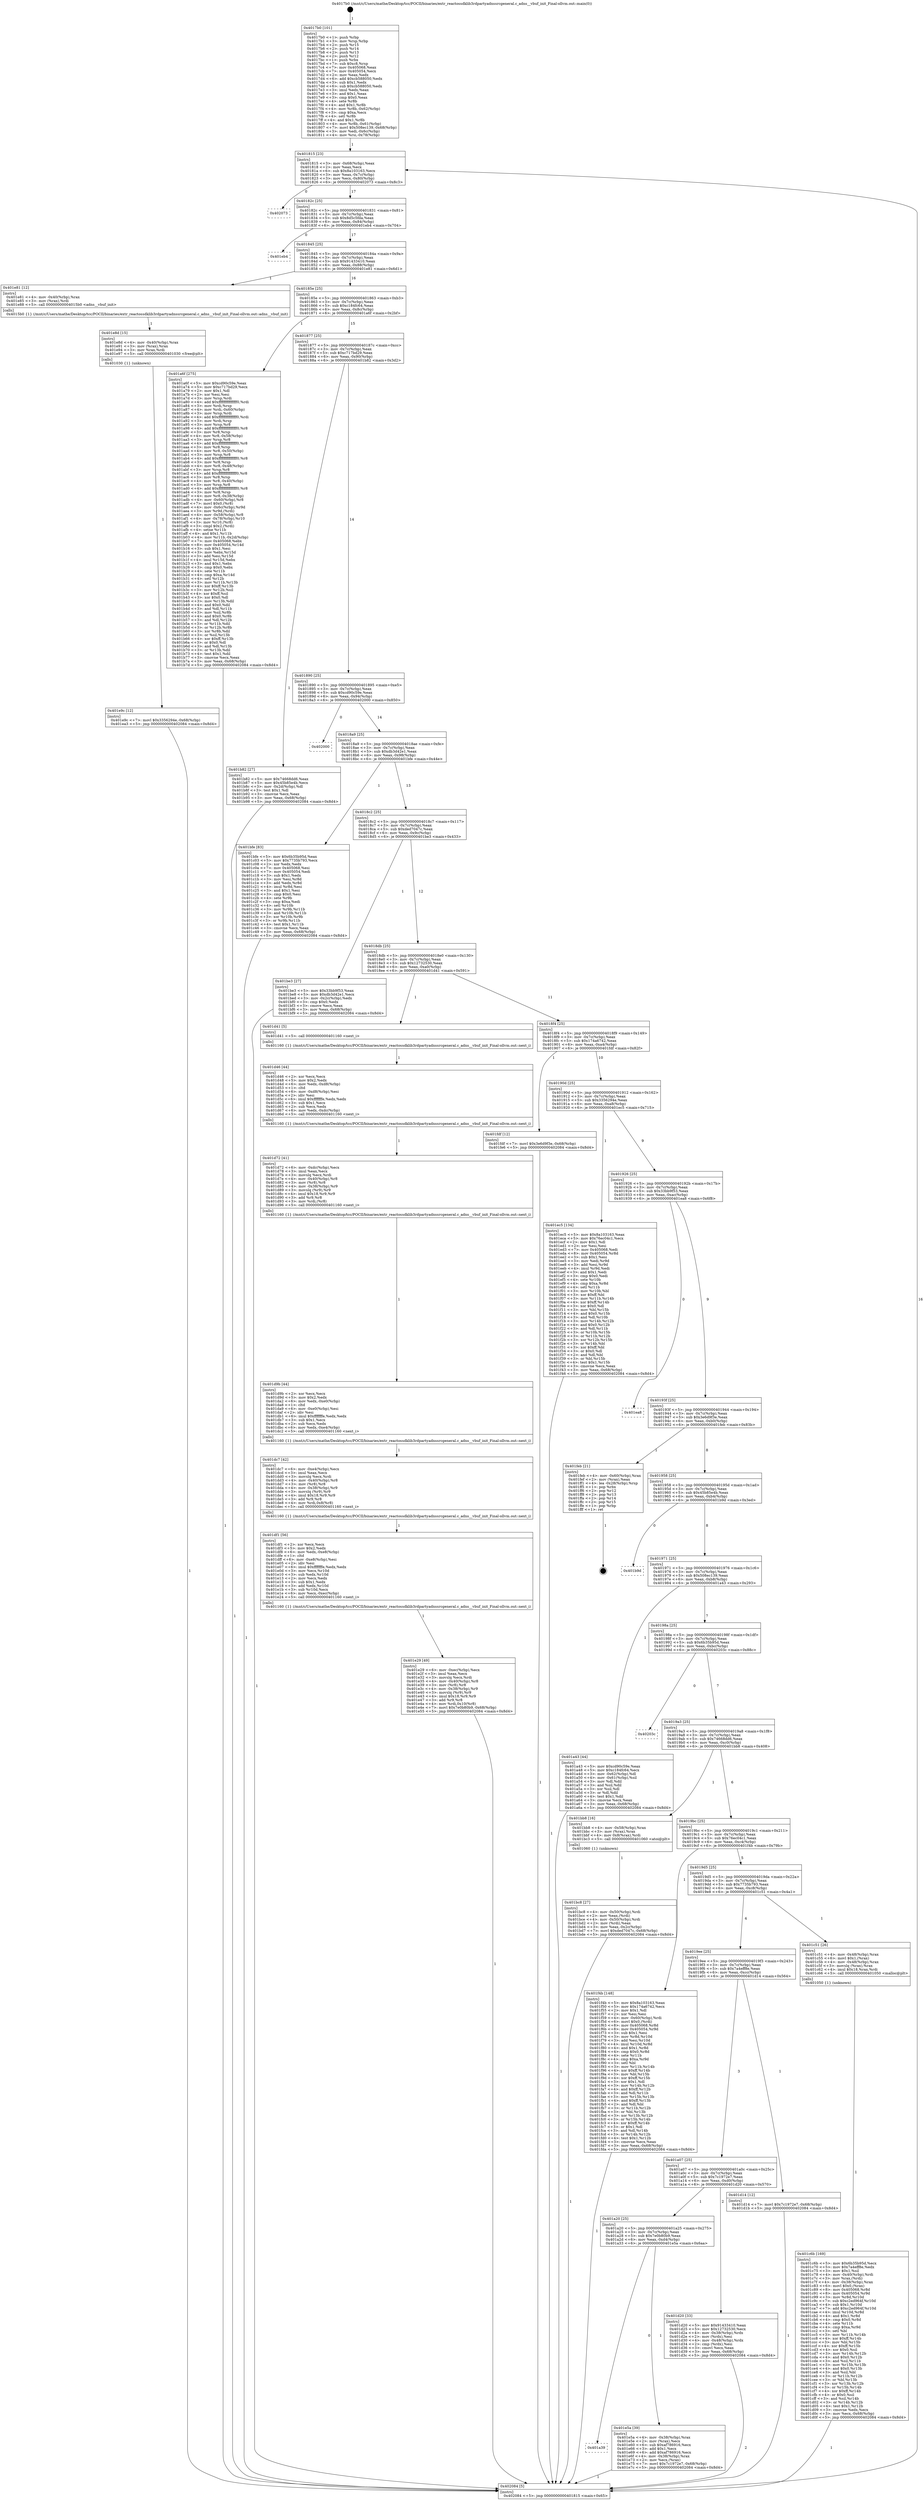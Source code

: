 digraph "0x4017b0" {
  label = "0x4017b0 (/mnt/c/Users/mathe/Desktop/tcc/POCII/binaries/extr_reactossdklib3rdpartyadnssrcgeneral.c_adns__vbuf_init_Final-ollvm.out::main(0))"
  labelloc = "t"
  node[shape=record]

  Entry [label="",width=0.3,height=0.3,shape=circle,fillcolor=black,style=filled]
  "0x401815" [label="{
     0x401815 [23]\l
     | [instrs]\l
     &nbsp;&nbsp;0x401815 \<+3\>: mov -0x68(%rbp),%eax\l
     &nbsp;&nbsp;0x401818 \<+2\>: mov %eax,%ecx\l
     &nbsp;&nbsp;0x40181a \<+6\>: sub $0x8a103163,%ecx\l
     &nbsp;&nbsp;0x401820 \<+3\>: mov %eax,-0x7c(%rbp)\l
     &nbsp;&nbsp;0x401823 \<+3\>: mov %ecx,-0x80(%rbp)\l
     &nbsp;&nbsp;0x401826 \<+6\>: je 0000000000402073 \<main+0x8c3\>\l
  }"]
  "0x402073" [label="{
     0x402073\l
  }", style=dashed]
  "0x40182c" [label="{
     0x40182c [25]\l
     | [instrs]\l
     &nbsp;&nbsp;0x40182c \<+5\>: jmp 0000000000401831 \<main+0x81\>\l
     &nbsp;&nbsp;0x401831 \<+3\>: mov -0x7c(%rbp),%eax\l
     &nbsp;&nbsp;0x401834 \<+5\>: sub $0x8d5c5fda,%eax\l
     &nbsp;&nbsp;0x401839 \<+6\>: mov %eax,-0x84(%rbp)\l
     &nbsp;&nbsp;0x40183f \<+6\>: je 0000000000401eb4 \<main+0x704\>\l
  }"]
  Exit [label="",width=0.3,height=0.3,shape=circle,fillcolor=black,style=filled,peripheries=2]
  "0x401eb4" [label="{
     0x401eb4\l
  }", style=dashed]
  "0x401845" [label="{
     0x401845 [25]\l
     | [instrs]\l
     &nbsp;&nbsp;0x401845 \<+5\>: jmp 000000000040184a \<main+0x9a\>\l
     &nbsp;&nbsp;0x40184a \<+3\>: mov -0x7c(%rbp),%eax\l
     &nbsp;&nbsp;0x40184d \<+5\>: sub $0x91433410,%eax\l
     &nbsp;&nbsp;0x401852 \<+6\>: mov %eax,-0x88(%rbp)\l
     &nbsp;&nbsp;0x401858 \<+6\>: je 0000000000401e81 \<main+0x6d1\>\l
  }"]
  "0x401e9c" [label="{
     0x401e9c [12]\l
     | [instrs]\l
     &nbsp;&nbsp;0x401e9c \<+7\>: movl $0x3356294e,-0x68(%rbp)\l
     &nbsp;&nbsp;0x401ea3 \<+5\>: jmp 0000000000402084 \<main+0x8d4\>\l
  }"]
  "0x401e81" [label="{
     0x401e81 [12]\l
     | [instrs]\l
     &nbsp;&nbsp;0x401e81 \<+4\>: mov -0x40(%rbp),%rax\l
     &nbsp;&nbsp;0x401e85 \<+3\>: mov (%rax),%rdi\l
     &nbsp;&nbsp;0x401e88 \<+5\>: call 00000000004015b0 \<adns__vbuf_init\>\l
     | [calls]\l
     &nbsp;&nbsp;0x4015b0 \{1\} (/mnt/c/Users/mathe/Desktop/tcc/POCII/binaries/extr_reactossdklib3rdpartyadnssrcgeneral.c_adns__vbuf_init_Final-ollvm.out::adns__vbuf_init)\l
  }"]
  "0x40185e" [label="{
     0x40185e [25]\l
     | [instrs]\l
     &nbsp;&nbsp;0x40185e \<+5\>: jmp 0000000000401863 \<main+0xb3\>\l
     &nbsp;&nbsp;0x401863 \<+3\>: mov -0x7c(%rbp),%eax\l
     &nbsp;&nbsp;0x401866 \<+5\>: sub $0xc184fc64,%eax\l
     &nbsp;&nbsp;0x40186b \<+6\>: mov %eax,-0x8c(%rbp)\l
     &nbsp;&nbsp;0x401871 \<+6\>: je 0000000000401a6f \<main+0x2bf\>\l
  }"]
  "0x401e8d" [label="{
     0x401e8d [15]\l
     | [instrs]\l
     &nbsp;&nbsp;0x401e8d \<+4\>: mov -0x40(%rbp),%rax\l
     &nbsp;&nbsp;0x401e91 \<+3\>: mov (%rax),%rax\l
     &nbsp;&nbsp;0x401e94 \<+3\>: mov %rax,%rdi\l
     &nbsp;&nbsp;0x401e97 \<+5\>: call 0000000000401030 \<free@plt\>\l
     | [calls]\l
     &nbsp;&nbsp;0x401030 \{1\} (unknown)\l
  }"]
  "0x401a6f" [label="{
     0x401a6f [275]\l
     | [instrs]\l
     &nbsp;&nbsp;0x401a6f \<+5\>: mov $0xcd90c59e,%eax\l
     &nbsp;&nbsp;0x401a74 \<+5\>: mov $0xc717bd29,%ecx\l
     &nbsp;&nbsp;0x401a79 \<+2\>: mov $0x1,%dl\l
     &nbsp;&nbsp;0x401a7b \<+2\>: xor %esi,%esi\l
     &nbsp;&nbsp;0x401a7d \<+3\>: mov %rsp,%rdi\l
     &nbsp;&nbsp;0x401a80 \<+4\>: add $0xfffffffffffffff0,%rdi\l
     &nbsp;&nbsp;0x401a84 \<+3\>: mov %rdi,%rsp\l
     &nbsp;&nbsp;0x401a87 \<+4\>: mov %rdi,-0x60(%rbp)\l
     &nbsp;&nbsp;0x401a8b \<+3\>: mov %rsp,%rdi\l
     &nbsp;&nbsp;0x401a8e \<+4\>: add $0xfffffffffffffff0,%rdi\l
     &nbsp;&nbsp;0x401a92 \<+3\>: mov %rdi,%rsp\l
     &nbsp;&nbsp;0x401a95 \<+3\>: mov %rsp,%r8\l
     &nbsp;&nbsp;0x401a98 \<+4\>: add $0xfffffffffffffff0,%r8\l
     &nbsp;&nbsp;0x401a9c \<+3\>: mov %r8,%rsp\l
     &nbsp;&nbsp;0x401a9f \<+4\>: mov %r8,-0x58(%rbp)\l
     &nbsp;&nbsp;0x401aa3 \<+3\>: mov %rsp,%r8\l
     &nbsp;&nbsp;0x401aa6 \<+4\>: add $0xfffffffffffffff0,%r8\l
     &nbsp;&nbsp;0x401aaa \<+3\>: mov %r8,%rsp\l
     &nbsp;&nbsp;0x401aad \<+4\>: mov %r8,-0x50(%rbp)\l
     &nbsp;&nbsp;0x401ab1 \<+3\>: mov %rsp,%r8\l
     &nbsp;&nbsp;0x401ab4 \<+4\>: add $0xfffffffffffffff0,%r8\l
     &nbsp;&nbsp;0x401ab8 \<+3\>: mov %r8,%rsp\l
     &nbsp;&nbsp;0x401abb \<+4\>: mov %r8,-0x48(%rbp)\l
     &nbsp;&nbsp;0x401abf \<+3\>: mov %rsp,%r8\l
     &nbsp;&nbsp;0x401ac2 \<+4\>: add $0xfffffffffffffff0,%r8\l
     &nbsp;&nbsp;0x401ac6 \<+3\>: mov %r8,%rsp\l
     &nbsp;&nbsp;0x401ac9 \<+4\>: mov %r8,-0x40(%rbp)\l
     &nbsp;&nbsp;0x401acd \<+3\>: mov %rsp,%r8\l
     &nbsp;&nbsp;0x401ad0 \<+4\>: add $0xfffffffffffffff0,%r8\l
     &nbsp;&nbsp;0x401ad4 \<+3\>: mov %r8,%rsp\l
     &nbsp;&nbsp;0x401ad7 \<+4\>: mov %r8,-0x38(%rbp)\l
     &nbsp;&nbsp;0x401adb \<+4\>: mov -0x60(%rbp),%r8\l
     &nbsp;&nbsp;0x401adf \<+7\>: movl $0x0,(%r8)\l
     &nbsp;&nbsp;0x401ae6 \<+4\>: mov -0x6c(%rbp),%r9d\l
     &nbsp;&nbsp;0x401aea \<+3\>: mov %r9d,(%rdi)\l
     &nbsp;&nbsp;0x401aed \<+4\>: mov -0x58(%rbp),%r8\l
     &nbsp;&nbsp;0x401af1 \<+4\>: mov -0x78(%rbp),%r10\l
     &nbsp;&nbsp;0x401af5 \<+3\>: mov %r10,(%r8)\l
     &nbsp;&nbsp;0x401af8 \<+3\>: cmpl $0x2,(%rdi)\l
     &nbsp;&nbsp;0x401afb \<+4\>: setne %r11b\l
     &nbsp;&nbsp;0x401aff \<+4\>: and $0x1,%r11b\l
     &nbsp;&nbsp;0x401b03 \<+4\>: mov %r11b,-0x2d(%rbp)\l
     &nbsp;&nbsp;0x401b07 \<+7\>: mov 0x405068,%ebx\l
     &nbsp;&nbsp;0x401b0e \<+8\>: mov 0x405054,%r14d\l
     &nbsp;&nbsp;0x401b16 \<+3\>: sub $0x1,%esi\l
     &nbsp;&nbsp;0x401b19 \<+3\>: mov %ebx,%r15d\l
     &nbsp;&nbsp;0x401b1c \<+3\>: add %esi,%r15d\l
     &nbsp;&nbsp;0x401b1f \<+4\>: imul %r15d,%ebx\l
     &nbsp;&nbsp;0x401b23 \<+3\>: and $0x1,%ebx\l
     &nbsp;&nbsp;0x401b26 \<+3\>: cmp $0x0,%ebx\l
     &nbsp;&nbsp;0x401b29 \<+4\>: sete %r11b\l
     &nbsp;&nbsp;0x401b2d \<+4\>: cmp $0xa,%r14d\l
     &nbsp;&nbsp;0x401b31 \<+4\>: setl %r12b\l
     &nbsp;&nbsp;0x401b35 \<+3\>: mov %r11b,%r13b\l
     &nbsp;&nbsp;0x401b38 \<+4\>: xor $0xff,%r13b\l
     &nbsp;&nbsp;0x401b3c \<+3\>: mov %r12b,%sil\l
     &nbsp;&nbsp;0x401b3f \<+4\>: xor $0xff,%sil\l
     &nbsp;&nbsp;0x401b43 \<+3\>: xor $0x0,%dl\l
     &nbsp;&nbsp;0x401b46 \<+3\>: mov %r13b,%dil\l
     &nbsp;&nbsp;0x401b49 \<+4\>: and $0x0,%dil\l
     &nbsp;&nbsp;0x401b4d \<+3\>: and %dl,%r11b\l
     &nbsp;&nbsp;0x401b50 \<+3\>: mov %sil,%r8b\l
     &nbsp;&nbsp;0x401b53 \<+4\>: and $0x0,%r8b\l
     &nbsp;&nbsp;0x401b57 \<+3\>: and %dl,%r12b\l
     &nbsp;&nbsp;0x401b5a \<+3\>: or %r11b,%dil\l
     &nbsp;&nbsp;0x401b5d \<+3\>: or %r12b,%r8b\l
     &nbsp;&nbsp;0x401b60 \<+3\>: xor %r8b,%dil\l
     &nbsp;&nbsp;0x401b63 \<+3\>: or %sil,%r13b\l
     &nbsp;&nbsp;0x401b66 \<+4\>: xor $0xff,%r13b\l
     &nbsp;&nbsp;0x401b6a \<+3\>: or $0x0,%dl\l
     &nbsp;&nbsp;0x401b6d \<+3\>: and %dl,%r13b\l
     &nbsp;&nbsp;0x401b70 \<+3\>: or %r13b,%dil\l
     &nbsp;&nbsp;0x401b73 \<+4\>: test $0x1,%dil\l
     &nbsp;&nbsp;0x401b77 \<+3\>: cmovne %ecx,%eax\l
     &nbsp;&nbsp;0x401b7a \<+3\>: mov %eax,-0x68(%rbp)\l
     &nbsp;&nbsp;0x401b7d \<+5\>: jmp 0000000000402084 \<main+0x8d4\>\l
  }"]
  "0x401877" [label="{
     0x401877 [25]\l
     | [instrs]\l
     &nbsp;&nbsp;0x401877 \<+5\>: jmp 000000000040187c \<main+0xcc\>\l
     &nbsp;&nbsp;0x40187c \<+3\>: mov -0x7c(%rbp),%eax\l
     &nbsp;&nbsp;0x40187f \<+5\>: sub $0xc717bd29,%eax\l
     &nbsp;&nbsp;0x401884 \<+6\>: mov %eax,-0x90(%rbp)\l
     &nbsp;&nbsp;0x40188a \<+6\>: je 0000000000401b82 \<main+0x3d2\>\l
  }"]
  "0x401a39" [label="{
     0x401a39\l
  }", style=dashed]
  "0x401b82" [label="{
     0x401b82 [27]\l
     | [instrs]\l
     &nbsp;&nbsp;0x401b82 \<+5\>: mov $0x74668dd6,%eax\l
     &nbsp;&nbsp;0x401b87 \<+5\>: mov $0x45b85e4b,%ecx\l
     &nbsp;&nbsp;0x401b8c \<+3\>: mov -0x2d(%rbp),%dl\l
     &nbsp;&nbsp;0x401b8f \<+3\>: test $0x1,%dl\l
     &nbsp;&nbsp;0x401b92 \<+3\>: cmovne %ecx,%eax\l
     &nbsp;&nbsp;0x401b95 \<+3\>: mov %eax,-0x68(%rbp)\l
     &nbsp;&nbsp;0x401b98 \<+5\>: jmp 0000000000402084 \<main+0x8d4\>\l
  }"]
  "0x401890" [label="{
     0x401890 [25]\l
     | [instrs]\l
     &nbsp;&nbsp;0x401890 \<+5\>: jmp 0000000000401895 \<main+0xe5\>\l
     &nbsp;&nbsp;0x401895 \<+3\>: mov -0x7c(%rbp),%eax\l
     &nbsp;&nbsp;0x401898 \<+5\>: sub $0xcd90c59e,%eax\l
     &nbsp;&nbsp;0x40189d \<+6\>: mov %eax,-0x94(%rbp)\l
     &nbsp;&nbsp;0x4018a3 \<+6\>: je 0000000000402000 \<main+0x850\>\l
  }"]
  "0x401e5a" [label="{
     0x401e5a [39]\l
     | [instrs]\l
     &nbsp;&nbsp;0x401e5a \<+4\>: mov -0x38(%rbp),%rax\l
     &nbsp;&nbsp;0x401e5e \<+2\>: mov (%rax),%ecx\l
     &nbsp;&nbsp;0x401e60 \<+6\>: sub $0xaf786916,%ecx\l
     &nbsp;&nbsp;0x401e66 \<+3\>: add $0x1,%ecx\l
     &nbsp;&nbsp;0x401e69 \<+6\>: add $0xaf786916,%ecx\l
     &nbsp;&nbsp;0x401e6f \<+4\>: mov -0x38(%rbp),%rax\l
     &nbsp;&nbsp;0x401e73 \<+2\>: mov %ecx,(%rax)\l
     &nbsp;&nbsp;0x401e75 \<+7\>: movl $0x7c1972e7,-0x68(%rbp)\l
     &nbsp;&nbsp;0x401e7c \<+5\>: jmp 0000000000402084 \<main+0x8d4\>\l
  }"]
  "0x402000" [label="{
     0x402000\l
  }", style=dashed]
  "0x4018a9" [label="{
     0x4018a9 [25]\l
     | [instrs]\l
     &nbsp;&nbsp;0x4018a9 \<+5\>: jmp 00000000004018ae \<main+0xfe\>\l
     &nbsp;&nbsp;0x4018ae \<+3\>: mov -0x7c(%rbp),%eax\l
     &nbsp;&nbsp;0x4018b1 \<+5\>: sub $0xdb3d42e1,%eax\l
     &nbsp;&nbsp;0x4018b6 \<+6\>: mov %eax,-0x98(%rbp)\l
     &nbsp;&nbsp;0x4018bc \<+6\>: je 0000000000401bfe \<main+0x44e\>\l
  }"]
  "0x401e29" [label="{
     0x401e29 [49]\l
     | [instrs]\l
     &nbsp;&nbsp;0x401e29 \<+6\>: mov -0xec(%rbp),%ecx\l
     &nbsp;&nbsp;0x401e2f \<+3\>: imul %eax,%ecx\l
     &nbsp;&nbsp;0x401e32 \<+3\>: movslq %ecx,%rdi\l
     &nbsp;&nbsp;0x401e35 \<+4\>: mov -0x40(%rbp),%r8\l
     &nbsp;&nbsp;0x401e39 \<+3\>: mov (%r8),%r8\l
     &nbsp;&nbsp;0x401e3c \<+4\>: mov -0x38(%rbp),%r9\l
     &nbsp;&nbsp;0x401e40 \<+3\>: movslq (%r9),%r9\l
     &nbsp;&nbsp;0x401e43 \<+4\>: imul $0x18,%r9,%r9\l
     &nbsp;&nbsp;0x401e47 \<+3\>: add %r9,%r8\l
     &nbsp;&nbsp;0x401e4a \<+4\>: mov %rdi,0x10(%r8)\l
     &nbsp;&nbsp;0x401e4e \<+7\>: movl $0x7e0b80b9,-0x68(%rbp)\l
     &nbsp;&nbsp;0x401e55 \<+5\>: jmp 0000000000402084 \<main+0x8d4\>\l
  }"]
  "0x401bfe" [label="{
     0x401bfe [83]\l
     | [instrs]\l
     &nbsp;&nbsp;0x401bfe \<+5\>: mov $0x6b35b95d,%eax\l
     &nbsp;&nbsp;0x401c03 \<+5\>: mov $0x7735b793,%ecx\l
     &nbsp;&nbsp;0x401c08 \<+2\>: xor %edx,%edx\l
     &nbsp;&nbsp;0x401c0a \<+7\>: mov 0x405068,%esi\l
     &nbsp;&nbsp;0x401c11 \<+7\>: mov 0x405054,%edi\l
     &nbsp;&nbsp;0x401c18 \<+3\>: sub $0x1,%edx\l
     &nbsp;&nbsp;0x401c1b \<+3\>: mov %esi,%r8d\l
     &nbsp;&nbsp;0x401c1e \<+3\>: add %edx,%r8d\l
     &nbsp;&nbsp;0x401c21 \<+4\>: imul %r8d,%esi\l
     &nbsp;&nbsp;0x401c25 \<+3\>: and $0x1,%esi\l
     &nbsp;&nbsp;0x401c28 \<+3\>: cmp $0x0,%esi\l
     &nbsp;&nbsp;0x401c2b \<+4\>: sete %r9b\l
     &nbsp;&nbsp;0x401c2f \<+3\>: cmp $0xa,%edi\l
     &nbsp;&nbsp;0x401c32 \<+4\>: setl %r10b\l
     &nbsp;&nbsp;0x401c36 \<+3\>: mov %r9b,%r11b\l
     &nbsp;&nbsp;0x401c39 \<+3\>: and %r10b,%r11b\l
     &nbsp;&nbsp;0x401c3c \<+3\>: xor %r10b,%r9b\l
     &nbsp;&nbsp;0x401c3f \<+3\>: or %r9b,%r11b\l
     &nbsp;&nbsp;0x401c42 \<+4\>: test $0x1,%r11b\l
     &nbsp;&nbsp;0x401c46 \<+3\>: cmovne %ecx,%eax\l
     &nbsp;&nbsp;0x401c49 \<+3\>: mov %eax,-0x68(%rbp)\l
     &nbsp;&nbsp;0x401c4c \<+5\>: jmp 0000000000402084 \<main+0x8d4\>\l
  }"]
  "0x4018c2" [label="{
     0x4018c2 [25]\l
     | [instrs]\l
     &nbsp;&nbsp;0x4018c2 \<+5\>: jmp 00000000004018c7 \<main+0x117\>\l
     &nbsp;&nbsp;0x4018c7 \<+3\>: mov -0x7c(%rbp),%eax\l
     &nbsp;&nbsp;0x4018ca \<+5\>: sub $0xded7047c,%eax\l
     &nbsp;&nbsp;0x4018cf \<+6\>: mov %eax,-0x9c(%rbp)\l
     &nbsp;&nbsp;0x4018d5 \<+6\>: je 0000000000401be3 \<main+0x433\>\l
  }"]
  "0x401df1" [label="{
     0x401df1 [56]\l
     | [instrs]\l
     &nbsp;&nbsp;0x401df1 \<+2\>: xor %ecx,%ecx\l
     &nbsp;&nbsp;0x401df3 \<+5\>: mov $0x2,%edx\l
     &nbsp;&nbsp;0x401df8 \<+6\>: mov %edx,-0xe8(%rbp)\l
     &nbsp;&nbsp;0x401dfe \<+1\>: cltd\l
     &nbsp;&nbsp;0x401dff \<+6\>: mov -0xe8(%rbp),%esi\l
     &nbsp;&nbsp;0x401e05 \<+2\>: idiv %esi\l
     &nbsp;&nbsp;0x401e07 \<+6\>: imul $0xfffffffe,%edx,%edx\l
     &nbsp;&nbsp;0x401e0d \<+3\>: mov %ecx,%r10d\l
     &nbsp;&nbsp;0x401e10 \<+3\>: sub %edx,%r10d\l
     &nbsp;&nbsp;0x401e13 \<+2\>: mov %ecx,%edx\l
     &nbsp;&nbsp;0x401e15 \<+3\>: sub $0x1,%edx\l
     &nbsp;&nbsp;0x401e18 \<+3\>: add %edx,%r10d\l
     &nbsp;&nbsp;0x401e1b \<+3\>: sub %r10d,%ecx\l
     &nbsp;&nbsp;0x401e1e \<+6\>: mov %ecx,-0xec(%rbp)\l
     &nbsp;&nbsp;0x401e24 \<+5\>: call 0000000000401160 \<next_i\>\l
     | [calls]\l
     &nbsp;&nbsp;0x401160 \{1\} (/mnt/c/Users/mathe/Desktop/tcc/POCII/binaries/extr_reactossdklib3rdpartyadnssrcgeneral.c_adns__vbuf_init_Final-ollvm.out::next_i)\l
  }"]
  "0x401be3" [label="{
     0x401be3 [27]\l
     | [instrs]\l
     &nbsp;&nbsp;0x401be3 \<+5\>: mov $0x33bb9f53,%eax\l
     &nbsp;&nbsp;0x401be8 \<+5\>: mov $0xdb3d42e1,%ecx\l
     &nbsp;&nbsp;0x401bed \<+3\>: mov -0x2c(%rbp),%edx\l
     &nbsp;&nbsp;0x401bf0 \<+3\>: cmp $0x0,%edx\l
     &nbsp;&nbsp;0x401bf3 \<+3\>: cmove %ecx,%eax\l
     &nbsp;&nbsp;0x401bf6 \<+3\>: mov %eax,-0x68(%rbp)\l
     &nbsp;&nbsp;0x401bf9 \<+5\>: jmp 0000000000402084 \<main+0x8d4\>\l
  }"]
  "0x4018db" [label="{
     0x4018db [25]\l
     | [instrs]\l
     &nbsp;&nbsp;0x4018db \<+5\>: jmp 00000000004018e0 \<main+0x130\>\l
     &nbsp;&nbsp;0x4018e0 \<+3\>: mov -0x7c(%rbp),%eax\l
     &nbsp;&nbsp;0x4018e3 \<+5\>: sub $0x12732530,%eax\l
     &nbsp;&nbsp;0x4018e8 \<+6\>: mov %eax,-0xa0(%rbp)\l
     &nbsp;&nbsp;0x4018ee \<+6\>: je 0000000000401d41 \<main+0x591\>\l
  }"]
  "0x401dc7" [label="{
     0x401dc7 [42]\l
     | [instrs]\l
     &nbsp;&nbsp;0x401dc7 \<+6\>: mov -0xe4(%rbp),%ecx\l
     &nbsp;&nbsp;0x401dcd \<+3\>: imul %eax,%ecx\l
     &nbsp;&nbsp;0x401dd0 \<+3\>: movslq %ecx,%rdi\l
     &nbsp;&nbsp;0x401dd3 \<+4\>: mov -0x40(%rbp),%r8\l
     &nbsp;&nbsp;0x401dd7 \<+3\>: mov (%r8),%r8\l
     &nbsp;&nbsp;0x401dda \<+4\>: mov -0x38(%rbp),%r9\l
     &nbsp;&nbsp;0x401dde \<+3\>: movslq (%r9),%r9\l
     &nbsp;&nbsp;0x401de1 \<+4\>: imul $0x18,%r9,%r9\l
     &nbsp;&nbsp;0x401de5 \<+3\>: add %r9,%r8\l
     &nbsp;&nbsp;0x401de8 \<+4\>: mov %rdi,0x8(%r8)\l
     &nbsp;&nbsp;0x401dec \<+5\>: call 0000000000401160 \<next_i\>\l
     | [calls]\l
     &nbsp;&nbsp;0x401160 \{1\} (/mnt/c/Users/mathe/Desktop/tcc/POCII/binaries/extr_reactossdklib3rdpartyadnssrcgeneral.c_adns__vbuf_init_Final-ollvm.out::next_i)\l
  }"]
  "0x401d41" [label="{
     0x401d41 [5]\l
     | [instrs]\l
     &nbsp;&nbsp;0x401d41 \<+5\>: call 0000000000401160 \<next_i\>\l
     | [calls]\l
     &nbsp;&nbsp;0x401160 \{1\} (/mnt/c/Users/mathe/Desktop/tcc/POCII/binaries/extr_reactossdklib3rdpartyadnssrcgeneral.c_adns__vbuf_init_Final-ollvm.out::next_i)\l
  }"]
  "0x4018f4" [label="{
     0x4018f4 [25]\l
     | [instrs]\l
     &nbsp;&nbsp;0x4018f4 \<+5\>: jmp 00000000004018f9 \<main+0x149\>\l
     &nbsp;&nbsp;0x4018f9 \<+3\>: mov -0x7c(%rbp),%eax\l
     &nbsp;&nbsp;0x4018fc \<+5\>: sub $0x174a6742,%eax\l
     &nbsp;&nbsp;0x401901 \<+6\>: mov %eax,-0xa4(%rbp)\l
     &nbsp;&nbsp;0x401907 \<+6\>: je 0000000000401fdf \<main+0x82f\>\l
  }"]
  "0x401d9b" [label="{
     0x401d9b [44]\l
     | [instrs]\l
     &nbsp;&nbsp;0x401d9b \<+2\>: xor %ecx,%ecx\l
     &nbsp;&nbsp;0x401d9d \<+5\>: mov $0x2,%edx\l
     &nbsp;&nbsp;0x401da2 \<+6\>: mov %edx,-0xe0(%rbp)\l
     &nbsp;&nbsp;0x401da8 \<+1\>: cltd\l
     &nbsp;&nbsp;0x401da9 \<+6\>: mov -0xe0(%rbp),%esi\l
     &nbsp;&nbsp;0x401daf \<+2\>: idiv %esi\l
     &nbsp;&nbsp;0x401db1 \<+6\>: imul $0xfffffffe,%edx,%edx\l
     &nbsp;&nbsp;0x401db7 \<+3\>: sub $0x1,%ecx\l
     &nbsp;&nbsp;0x401dba \<+2\>: sub %ecx,%edx\l
     &nbsp;&nbsp;0x401dbc \<+6\>: mov %edx,-0xe4(%rbp)\l
     &nbsp;&nbsp;0x401dc2 \<+5\>: call 0000000000401160 \<next_i\>\l
     | [calls]\l
     &nbsp;&nbsp;0x401160 \{1\} (/mnt/c/Users/mathe/Desktop/tcc/POCII/binaries/extr_reactossdklib3rdpartyadnssrcgeneral.c_adns__vbuf_init_Final-ollvm.out::next_i)\l
  }"]
  "0x401fdf" [label="{
     0x401fdf [12]\l
     | [instrs]\l
     &nbsp;&nbsp;0x401fdf \<+7\>: movl $0x3e6d9f3e,-0x68(%rbp)\l
     &nbsp;&nbsp;0x401fe6 \<+5\>: jmp 0000000000402084 \<main+0x8d4\>\l
  }"]
  "0x40190d" [label="{
     0x40190d [25]\l
     | [instrs]\l
     &nbsp;&nbsp;0x40190d \<+5\>: jmp 0000000000401912 \<main+0x162\>\l
     &nbsp;&nbsp;0x401912 \<+3\>: mov -0x7c(%rbp),%eax\l
     &nbsp;&nbsp;0x401915 \<+5\>: sub $0x3356294e,%eax\l
     &nbsp;&nbsp;0x40191a \<+6\>: mov %eax,-0xa8(%rbp)\l
     &nbsp;&nbsp;0x401920 \<+6\>: je 0000000000401ec5 \<main+0x715\>\l
  }"]
  "0x401d72" [label="{
     0x401d72 [41]\l
     | [instrs]\l
     &nbsp;&nbsp;0x401d72 \<+6\>: mov -0xdc(%rbp),%ecx\l
     &nbsp;&nbsp;0x401d78 \<+3\>: imul %eax,%ecx\l
     &nbsp;&nbsp;0x401d7b \<+3\>: movslq %ecx,%rdi\l
     &nbsp;&nbsp;0x401d7e \<+4\>: mov -0x40(%rbp),%r8\l
     &nbsp;&nbsp;0x401d82 \<+3\>: mov (%r8),%r8\l
     &nbsp;&nbsp;0x401d85 \<+4\>: mov -0x38(%rbp),%r9\l
     &nbsp;&nbsp;0x401d89 \<+3\>: movslq (%r9),%r9\l
     &nbsp;&nbsp;0x401d8c \<+4\>: imul $0x18,%r9,%r9\l
     &nbsp;&nbsp;0x401d90 \<+3\>: add %r9,%r8\l
     &nbsp;&nbsp;0x401d93 \<+3\>: mov %rdi,(%r8)\l
     &nbsp;&nbsp;0x401d96 \<+5\>: call 0000000000401160 \<next_i\>\l
     | [calls]\l
     &nbsp;&nbsp;0x401160 \{1\} (/mnt/c/Users/mathe/Desktop/tcc/POCII/binaries/extr_reactossdklib3rdpartyadnssrcgeneral.c_adns__vbuf_init_Final-ollvm.out::next_i)\l
  }"]
  "0x401ec5" [label="{
     0x401ec5 [134]\l
     | [instrs]\l
     &nbsp;&nbsp;0x401ec5 \<+5\>: mov $0x8a103163,%eax\l
     &nbsp;&nbsp;0x401eca \<+5\>: mov $0x76ec04c1,%ecx\l
     &nbsp;&nbsp;0x401ecf \<+2\>: mov $0x1,%dl\l
     &nbsp;&nbsp;0x401ed1 \<+2\>: xor %esi,%esi\l
     &nbsp;&nbsp;0x401ed3 \<+7\>: mov 0x405068,%edi\l
     &nbsp;&nbsp;0x401eda \<+8\>: mov 0x405054,%r8d\l
     &nbsp;&nbsp;0x401ee2 \<+3\>: sub $0x1,%esi\l
     &nbsp;&nbsp;0x401ee5 \<+3\>: mov %edi,%r9d\l
     &nbsp;&nbsp;0x401ee8 \<+3\>: add %esi,%r9d\l
     &nbsp;&nbsp;0x401eeb \<+4\>: imul %r9d,%edi\l
     &nbsp;&nbsp;0x401eef \<+3\>: and $0x1,%edi\l
     &nbsp;&nbsp;0x401ef2 \<+3\>: cmp $0x0,%edi\l
     &nbsp;&nbsp;0x401ef5 \<+4\>: sete %r10b\l
     &nbsp;&nbsp;0x401ef9 \<+4\>: cmp $0xa,%r8d\l
     &nbsp;&nbsp;0x401efd \<+4\>: setl %r11b\l
     &nbsp;&nbsp;0x401f01 \<+3\>: mov %r10b,%bl\l
     &nbsp;&nbsp;0x401f04 \<+3\>: xor $0xff,%bl\l
     &nbsp;&nbsp;0x401f07 \<+3\>: mov %r11b,%r14b\l
     &nbsp;&nbsp;0x401f0a \<+4\>: xor $0xff,%r14b\l
     &nbsp;&nbsp;0x401f0e \<+3\>: xor $0x0,%dl\l
     &nbsp;&nbsp;0x401f11 \<+3\>: mov %bl,%r15b\l
     &nbsp;&nbsp;0x401f14 \<+4\>: and $0x0,%r15b\l
     &nbsp;&nbsp;0x401f18 \<+3\>: and %dl,%r10b\l
     &nbsp;&nbsp;0x401f1b \<+3\>: mov %r14b,%r12b\l
     &nbsp;&nbsp;0x401f1e \<+4\>: and $0x0,%r12b\l
     &nbsp;&nbsp;0x401f22 \<+3\>: and %dl,%r11b\l
     &nbsp;&nbsp;0x401f25 \<+3\>: or %r10b,%r15b\l
     &nbsp;&nbsp;0x401f28 \<+3\>: or %r11b,%r12b\l
     &nbsp;&nbsp;0x401f2b \<+3\>: xor %r12b,%r15b\l
     &nbsp;&nbsp;0x401f2e \<+3\>: or %r14b,%bl\l
     &nbsp;&nbsp;0x401f31 \<+3\>: xor $0xff,%bl\l
     &nbsp;&nbsp;0x401f34 \<+3\>: or $0x0,%dl\l
     &nbsp;&nbsp;0x401f37 \<+2\>: and %dl,%bl\l
     &nbsp;&nbsp;0x401f39 \<+3\>: or %bl,%r15b\l
     &nbsp;&nbsp;0x401f3c \<+4\>: test $0x1,%r15b\l
     &nbsp;&nbsp;0x401f40 \<+3\>: cmovne %ecx,%eax\l
     &nbsp;&nbsp;0x401f43 \<+3\>: mov %eax,-0x68(%rbp)\l
     &nbsp;&nbsp;0x401f46 \<+5\>: jmp 0000000000402084 \<main+0x8d4\>\l
  }"]
  "0x401926" [label="{
     0x401926 [25]\l
     | [instrs]\l
     &nbsp;&nbsp;0x401926 \<+5\>: jmp 000000000040192b \<main+0x17b\>\l
     &nbsp;&nbsp;0x40192b \<+3\>: mov -0x7c(%rbp),%eax\l
     &nbsp;&nbsp;0x40192e \<+5\>: sub $0x33bb9f53,%eax\l
     &nbsp;&nbsp;0x401933 \<+6\>: mov %eax,-0xac(%rbp)\l
     &nbsp;&nbsp;0x401939 \<+6\>: je 0000000000401ea8 \<main+0x6f8\>\l
  }"]
  "0x401d46" [label="{
     0x401d46 [44]\l
     | [instrs]\l
     &nbsp;&nbsp;0x401d46 \<+2\>: xor %ecx,%ecx\l
     &nbsp;&nbsp;0x401d48 \<+5\>: mov $0x2,%edx\l
     &nbsp;&nbsp;0x401d4d \<+6\>: mov %edx,-0xd8(%rbp)\l
     &nbsp;&nbsp;0x401d53 \<+1\>: cltd\l
     &nbsp;&nbsp;0x401d54 \<+6\>: mov -0xd8(%rbp),%esi\l
     &nbsp;&nbsp;0x401d5a \<+2\>: idiv %esi\l
     &nbsp;&nbsp;0x401d5c \<+6\>: imul $0xfffffffe,%edx,%edx\l
     &nbsp;&nbsp;0x401d62 \<+3\>: sub $0x1,%ecx\l
     &nbsp;&nbsp;0x401d65 \<+2\>: sub %ecx,%edx\l
     &nbsp;&nbsp;0x401d67 \<+6\>: mov %edx,-0xdc(%rbp)\l
     &nbsp;&nbsp;0x401d6d \<+5\>: call 0000000000401160 \<next_i\>\l
     | [calls]\l
     &nbsp;&nbsp;0x401160 \{1\} (/mnt/c/Users/mathe/Desktop/tcc/POCII/binaries/extr_reactossdklib3rdpartyadnssrcgeneral.c_adns__vbuf_init_Final-ollvm.out::next_i)\l
  }"]
  "0x401ea8" [label="{
     0x401ea8\l
  }", style=dashed]
  "0x40193f" [label="{
     0x40193f [25]\l
     | [instrs]\l
     &nbsp;&nbsp;0x40193f \<+5\>: jmp 0000000000401944 \<main+0x194\>\l
     &nbsp;&nbsp;0x401944 \<+3\>: mov -0x7c(%rbp),%eax\l
     &nbsp;&nbsp;0x401947 \<+5\>: sub $0x3e6d9f3e,%eax\l
     &nbsp;&nbsp;0x40194c \<+6\>: mov %eax,-0xb0(%rbp)\l
     &nbsp;&nbsp;0x401952 \<+6\>: je 0000000000401feb \<main+0x83b\>\l
  }"]
  "0x401a20" [label="{
     0x401a20 [25]\l
     | [instrs]\l
     &nbsp;&nbsp;0x401a20 \<+5\>: jmp 0000000000401a25 \<main+0x275\>\l
     &nbsp;&nbsp;0x401a25 \<+3\>: mov -0x7c(%rbp),%eax\l
     &nbsp;&nbsp;0x401a28 \<+5\>: sub $0x7e0b80b9,%eax\l
     &nbsp;&nbsp;0x401a2d \<+6\>: mov %eax,-0xd4(%rbp)\l
     &nbsp;&nbsp;0x401a33 \<+6\>: je 0000000000401e5a \<main+0x6aa\>\l
  }"]
  "0x401feb" [label="{
     0x401feb [21]\l
     | [instrs]\l
     &nbsp;&nbsp;0x401feb \<+4\>: mov -0x60(%rbp),%rax\l
     &nbsp;&nbsp;0x401fef \<+2\>: mov (%rax),%eax\l
     &nbsp;&nbsp;0x401ff1 \<+4\>: lea -0x28(%rbp),%rsp\l
     &nbsp;&nbsp;0x401ff5 \<+1\>: pop %rbx\l
     &nbsp;&nbsp;0x401ff6 \<+2\>: pop %r12\l
     &nbsp;&nbsp;0x401ff8 \<+2\>: pop %r13\l
     &nbsp;&nbsp;0x401ffa \<+2\>: pop %r14\l
     &nbsp;&nbsp;0x401ffc \<+2\>: pop %r15\l
     &nbsp;&nbsp;0x401ffe \<+1\>: pop %rbp\l
     &nbsp;&nbsp;0x401fff \<+1\>: ret\l
  }"]
  "0x401958" [label="{
     0x401958 [25]\l
     | [instrs]\l
     &nbsp;&nbsp;0x401958 \<+5\>: jmp 000000000040195d \<main+0x1ad\>\l
     &nbsp;&nbsp;0x40195d \<+3\>: mov -0x7c(%rbp),%eax\l
     &nbsp;&nbsp;0x401960 \<+5\>: sub $0x45b85e4b,%eax\l
     &nbsp;&nbsp;0x401965 \<+6\>: mov %eax,-0xb4(%rbp)\l
     &nbsp;&nbsp;0x40196b \<+6\>: je 0000000000401b9d \<main+0x3ed\>\l
  }"]
  "0x401d20" [label="{
     0x401d20 [33]\l
     | [instrs]\l
     &nbsp;&nbsp;0x401d20 \<+5\>: mov $0x91433410,%eax\l
     &nbsp;&nbsp;0x401d25 \<+5\>: mov $0x12732530,%ecx\l
     &nbsp;&nbsp;0x401d2a \<+4\>: mov -0x38(%rbp),%rdx\l
     &nbsp;&nbsp;0x401d2e \<+2\>: mov (%rdx),%esi\l
     &nbsp;&nbsp;0x401d30 \<+4\>: mov -0x48(%rbp),%rdx\l
     &nbsp;&nbsp;0x401d34 \<+2\>: cmp (%rdx),%esi\l
     &nbsp;&nbsp;0x401d36 \<+3\>: cmovl %ecx,%eax\l
     &nbsp;&nbsp;0x401d39 \<+3\>: mov %eax,-0x68(%rbp)\l
     &nbsp;&nbsp;0x401d3c \<+5\>: jmp 0000000000402084 \<main+0x8d4\>\l
  }"]
  "0x401b9d" [label="{
     0x401b9d\l
  }", style=dashed]
  "0x401971" [label="{
     0x401971 [25]\l
     | [instrs]\l
     &nbsp;&nbsp;0x401971 \<+5\>: jmp 0000000000401976 \<main+0x1c6\>\l
     &nbsp;&nbsp;0x401976 \<+3\>: mov -0x7c(%rbp),%eax\l
     &nbsp;&nbsp;0x401979 \<+5\>: sub $0x508ec139,%eax\l
     &nbsp;&nbsp;0x40197e \<+6\>: mov %eax,-0xb8(%rbp)\l
     &nbsp;&nbsp;0x401984 \<+6\>: je 0000000000401a43 \<main+0x293\>\l
  }"]
  "0x401a07" [label="{
     0x401a07 [25]\l
     | [instrs]\l
     &nbsp;&nbsp;0x401a07 \<+5\>: jmp 0000000000401a0c \<main+0x25c\>\l
     &nbsp;&nbsp;0x401a0c \<+3\>: mov -0x7c(%rbp),%eax\l
     &nbsp;&nbsp;0x401a0f \<+5\>: sub $0x7c1972e7,%eax\l
     &nbsp;&nbsp;0x401a14 \<+6\>: mov %eax,-0xd0(%rbp)\l
     &nbsp;&nbsp;0x401a1a \<+6\>: je 0000000000401d20 \<main+0x570\>\l
  }"]
  "0x401a43" [label="{
     0x401a43 [44]\l
     | [instrs]\l
     &nbsp;&nbsp;0x401a43 \<+5\>: mov $0xcd90c59e,%eax\l
     &nbsp;&nbsp;0x401a48 \<+5\>: mov $0xc184fc64,%ecx\l
     &nbsp;&nbsp;0x401a4d \<+3\>: mov -0x62(%rbp),%dl\l
     &nbsp;&nbsp;0x401a50 \<+4\>: mov -0x61(%rbp),%sil\l
     &nbsp;&nbsp;0x401a54 \<+3\>: mov %dl,%dil\l
     &nbsp;&nbsp;0x401a57 \<+3\>: and %sil,%dil\l
     &nbsp;&nbsp;0x401a5a \<+3\>: xor %sil,%dl\l
     &nbsp;&nbsp;0x401a5d \<+3\>: or %dl,%dil\l
     &nbsp;&nbsp;0x401a60 \<+4\>: test $0x1,%dil\l
     &nbsp;&nbsp;0x401a64 \<+3\>: cmovne %ecx,%eax\l
     &nbsp;&nbsp;0x401a67 \<+3\>: mov %eax,-0x68(%rbp)\l
     &nbsp;&nbsp;0x401a6a \<+5\>: jmp 0000000000402084 \<main+0x8d4\>\l
  }"]
  "0x40198a" [label="{
     0x40198a [25]\l
     | [instrs]\l
     &nbsp;&nbsp;0x40198a \<+5\>: jmp 000000000040198f \<main+0x1df\>\l
     &nbsp;&nbsp;0x40198f \<+3\>: mov -0x7c(%rbp),%eax\l
     &nbsp;&nbsp;0x401992 \<+5\>: sub $0x6b35b95d,%eax\l
     &nbsp;&nbsp;0x401997 \<+6\>: mov %eax,-0xbc(%rbp)\l
     &nbsp;&nbsp;0x40199d \<+6\>: je 000000000040203c \<main+0x88c\>\l
  }"]
  "0x402084" [label="{
     0x402084 [5]\l
     | [instrs]\l
     &nbsp;&nbsp;0x402084 \<+5\>: jmp 0000000000401815 \<main+0x65\>\l
  }"]
  "0x4017b0" [label="{
     0x4017b0 [101]\l
     | [instrs]\l
     &nbsp;&nbsp;0x4017b0 \<+1\>: push %rbp\l
     &nbsp;&nbsp;0x4017b1 \<+3\>: mov %rsp,%rbp\l
     &nbsp;&nbsp;0x4017b4 \<+2\>: push %r15\l
     &nbsp;&nbsp;0x4017b6 \<+2\>: push %r14\l
     &nbsp;&nbsp;0x4017b8 \<+2\>: push %r13\l
     &nbsp;&nbsp;0x4017ba \<+2\>: push %r12\l
     &nbsp;&nbsp;0x4017bc \<+1\>: push %rbx\l
     &nbsp;&nbsp;0x4017bd \<+7\>: sub $0xc8,%rsp\l
     &nbsp;&nbsp;0x4017c4 \<+7\>: mov 0x405068,%eax\l
     &nbsp;&nbsp;0x4017cb \<+7\>: mov 0x405054,%ecx\l
     &nbsp;&nbsp;0x4017d2 \<+2\>: mov %eax,%edx\l
     &nbsp;&nbsp;0x4017d4 \<+6\>: add $0xcb588050,%edx\l
     &nbsp;&nbsp;0x4017da \<+3\>: sub $0x1,%edx\l
     &nbsp;&nbsp;0x4017dd \<+6\>: sub $0xcb588050,%edx\l
     &nbsp;&nbsp;0x4017e3 \<+3\>: imul %edx,%eax\l
     &nbsp;&nbsp;0x4017e6 \<+3\>: and $0x1,%eax\l
     &nbsp;&nbsp;0x4017e9 \<+3\>: cmp $0x0,%eax\l
     &nbsp;&nbsp;0x4017ec \<+4\>: sete %r8b\l
     &nbsp;&nbsp;0x4017f0 \<+4\>: and $0x1,%r8b\l
     &nbsp;&nbsp;0x4017f4 \<+4\>: mov %r8b,-0x62(%rbp)\l
     &nbsp;&nbsp;0x4017f8 \<+3\>: cmp $0xa,%ecx\l
     &nbsp;&nbsp;0x4017fb \<+4\>: setl %r8b\l
     &nbsp;&nbsp;0x4017ff \<+4\>: and $0x1,%r8b\l
     &nbsp;&nbsp;0x401803 \<+4\>: mov %r8b,-0x61(%rbp)\l
     &nbsp;&nbsp;0x401807 \<+7\>: movl $0x508ec139,-0x68(%rbp)\l
     &nbsp;&nbsp;0x40180e \<+3\>: mov %edi,-0x6c(%rbp)\l
     &nbsp;&nbsp;0x401811 \<+4\>: mov %rsi,-0x78(%rbp)\l
  }"]
  "0x401d14" [label="{
     0x401d14 [12]\l
     | [instrs]\l
     &nbsp;&nbsp;0x401d14 \<+7\>: movl $0x7c1972e7,-0x68(%rbp)\l
     &nbsp;&nbsp;0x401d1b \<+5\>: jmp 0000000000402084 \<main+0x8d4\>\l
  }"]
  "0x401c6b" [label="{
     0x401c6b [169]\l
     | [instrs]\l
     &nbsp;&nbsp;0x401c6b \<+5\>: mov $0x6b35b95d,%ecx\l
     &nbsp;&nbsp;0x401c70 \<+5\>: mov $0x7a4eff8e,%edx\l
     &nbsp;&nbsp;0x401c75 \<+3\>: mov $0x1,%sil\l
     &nbsp;&nbsp;0x401c78 \<+4\>: mov -0x40(%rbp),%rdi\l
     &nbsp;&nbsp;0x401c7c \<+3\>: mov %rax,(%rdi)\l
     &nbsp;&nbsp;0x401c7f \<+4\>: mov -0x38(%rbp),%rax\l
     &nbsp;&nbsp;0x401c83 \<+6\>: movl $0x0,(%rax)\l
     &nbsp;&nbsp;0x401c89 \<+8\>: mov 0x405068,%r8d\l
     &nbsp;&nbsp;0x401c91 \<+8\>: mov 0x405054,%r9d\l
     &nbsp;&nbsp;0x401c99 \<+3\>: mov %r8d,%r10d\l
     &nbsp;&nbsp;0x401c9c \<+7\>: sub $0xc2ed964f,%r10d\l
     &nbsp;&nbsp;0x401ca3 \<+4\>: sub $0x1,%r10d\l
     &nbsp;&nbsp;0x401ca7 \<+7\>: add $0xc2ed964f,%r10d\l
     &nbsp;&nbsp;0x401cae \<+4\>: imul %r10d,%r8d\l
     &nbsp;&nbsp;0x401cb2 \<+4\>: and $0x1,%r8d\l
     &nbsp;&nbsp;0x401cb6 \<+4\>: cmp $0x0,%r8d\l
     &nbsp;&nbsp;0x401cba \<+4\>: sete %r11b\l
     &nbsp;&nbsp;0x401cbe \<+4\>: cmp $0xa,%r9d\l
     &nbsp;&nbsp;0x401cc2 \<+3\>: setl %bl\l
     &nbsp;&nbsp;0x401cc5 \<+3\>: mov %r11b,%r14b\l
     &nbsp;&nbsp;0x401cc8 \<+4\>: xor $0xff,%r14b\l
     &nbsp;&nbsp;0x401ccc \<+3\>: mov %bl,%r15b\l
     &nbsp;&nbsp;0x401ccf \<+4\>: xor $0xff,%r15b\l
     &nbsp;&nbsp;0x401cd3 \<+4\>: xor $0x0,%sil\l
     &nbsp;&nbsp;0x401cd7 \<+3\>: mov %r14b,%r12b\l
     &nbsp;&nbsp;0x401cda \<+4\>: and $0x0,%r12b\l
     &nbsp;&nbsp;0x401cde \<+3\>: and %sil,%r11b\l
     &nbsp;&nbsp;0x401ce1 \<+3\>: mov %r15b,%r13b\l
     &nbsp;&nbsp;0x401ce4 \<+4\>: and $0x0,%r13b\l
     &nbsp;&nbsp;0x401ce8 \<+3\>: and %sil,%bl\l
     &nbsp;&nbsp;0x401ceb \<+3\>: or %r11b,%r12b\l
     &nbsp;&nbsp;0x401cee \<+3\>: or %bl,%r13b\l
     &nbsp;&nbsp;0x401cf1 \<+3\>: xor %r13b,%r12b\l
     &nbsp;&nbsp;0x401cf4 \<+3\>: or %r15b,%r14b\l
     &nbsp;&nbsp;0x401cf7 \<+4\>: xor $0xff,%r14b\l
     &nbsp;&nbsp;0x401cfb \<+4\>: or $0x0,%sil\l
     &nbsp;&nbsp;0x401cff \<+3\>: and %sil,%r14b\l
     &nbsp;&nbsp;0x401d02 \<+3\>: or %r14b,%r12b\l
     &nbsp;&nbsp;0x401d05 \<+4\>: test $0x1,%r12b\l
     &nbsp;&nbsp;0x401d09 \<+3\>: cmovne %edx,%ecx\l
     &nbsp;&nbsp;0x401d0c \<+3\>: mov %ecx,-0x68(%rbp)\l
     &nbsp;&nbsp;0x401d0f \<+5\>: jmp 0000000000402084 \<main+0x8d4\>\l
  }"]
  "0x40203c" [label="{
     0x40203c\l
  }", style=dashed]
  "0x4019a3" [label="{
     0x4019a3 [25]\l
     | [instrs]\l
     &nbsp;&nbsp;0x4019a3 \<+5\>: jmp 00000000004019a8 \<main+0x1f8\>\l
     &nbsp;&nbsp;0x4019a8 \<+3\>: mov -0x7c(%rbp),%eax\l
     &nbsp;&nbsp;0x4019ab \<+5\>: sub $0x74668dd6,%eax\l
     &nbsp;&nbsp;0x4019b0 \<+6\>: mov %eax,-0xc0(%rbp)\l
     &nbsp;&nbsp;0x4019b6 \<+6\>: je 0000000000401bb8 \<main+0x408\>\l
  }"]
  "0x4019ee" [label="{
     0x4019ee [25]\l
     | [instrs]\l
     &nbsp;&nbsp;0x4019ee \<+5\>: jmp 00000000004019f3 \<main+0x243\>\l
     &nbsp;&nbsp;0x4019f3 \<+3\>: mov -0x7c(%rbp),%eax\l
     &nbsp;&nbsp;0x4019f6 \<+5\>: sub $0x7a4eff8e,%eax\l
     &nbsp;&nbsp;0x4019fb \<+6\>: mov %eax,-0xcc(%rbp)\l
     &nbsp;&nbsp;0x401a01 \<+6\>: je 0000000000401d14 \<main+0x564\>\l
  }"]
  "0x401bb8" [label="{
     0x401bb8 [16]\l
     | [instrs]\l
     &nbsp;&nbsp;0x401bb8 \<+4\>: mov -0x58(%rbp),%rax\l
     &nbsp;&nbsp;0x401bbc \<+3\>: mov (%rax),%rax\l
     &nbsp;&nbsp;0x401bbf \<+4\>: mov 0x8(%rax),%rdi\l
     &nbsp;&nbsp;0x401bc3 \<+5\>: call 0000000000401060 \<atoi@plt\>\l
     | [calls]\l
     &nbsp;&nbsp;0x401060 \{1\} (unknown)\l
  }"]
  "0x4019bc" [label="{
     0x4019bc [25]\l
     | [instrs]\l
     &nbsp;&nbsp;0x4019bc \<+5\>: jmp 00000000004019c1 \<main+0x211\>\l
     &nbsp;&nbsp;0x4019c1 \<+3\>: mov -0x7c(%rbp),%eax\l
     &nbsp;&nbsp;0x4019c4 \<+5\>: sub $0x76ec04c1,%eax\l
     &nbsp;&nbsp;0x4019c9 \<+6\>: mov %eax,-0xc4(%rbp)\l
     &nbsp;&nbsp;0x4019cf \<+6\>: je 0000000000401f4b \<main+0x79b\>\l
  }"]
  "0x401bc8" [label="{
     0x401bc8 [27]\l
     | [instrs]\l
     &nbsp;&nbsp;0x401bc8 \<+4\>: mov -0x50(%rbp),%rdi\l
     &nbsp;&nbsp;0x401bcc \<+2\>: mov %eax,(%rdi)\l
     &nbsp;&nbsp;0x401bce \<+4\>: mov -0x50(%rbp),%rdi\l
     &nbsp;&nbsp;0x401bd2 \<+2\>: mov (%rdi),%eax\l
     &nbsp;&nbsp;0x401bd4 \<+3\>: mov %eax,-0x2c(%rbp)\l
     &nbsp;&nbsp;0x401bd7 \<+7\>: movl $0xded7047c,-0x68(%rbp)\l
     &nbsp;&nbsp;0x401bde \<+5\>: jmp 0000000000402084 \<main+0x8d4\>\l
  }"]
  "0x401c51" [label="{
     0x401c51 [26]\l
     | [instrs]\l
     &nbsp;&nbsp;0x401c51 \<+4\>: mov -0x48(%rbp),%rax\l
     &nbsp;&nbsp;0x401c55 \<+6\>: movl $0x1,(%rax)\l
     &nbsp;&nbsp;0x401c5b \<+4\>: mov -0x48(%rbp),%rax\l
     &nbsp;&nbsp;0x401c5f \<+3\>: movslq (%rax),%rax\l
     &nbsp;&nbsp;0x401c62 \<+4\>: imul $0x18,%rax,%rdi\l
     &nbsp;&nbsp;0x401c66 \<+5\>: call 0000000000401050 \<malloc@plt\>\l
     | [calls]\l
     &nbsp;&nbsp;0x401050 \{1\} (unknown)\l
  }"]
  "0x401f4b" [label="{
     0x401f4b [148]\l
     | [instrs]\l
     &nbsp;&nbsp;0x401f4b \<+5\>: mov $0x8a103163,%eax\l
     &nbsp;&nbsp;0x401f50 \<+5\>: mov $0x174a6742,%ecx\l
     &nbsp;&nbsp;0x401f55 \<+2\>: mov $0x1,%dl\l
     &nbsp;&nbsp;0x401f57 \<+2\>: xor %esi,%esi\l
     &nbsp;&nbsp;0x401f59 \<+4\>: mov -0x60(%rbp),%rdi\l
     &nbsp;&nbsp;0x401f5d \<+6\>: movl $0x0,(%rdi)\l
     &nbsp;&nbsp;0x401f63 \<+8\>: mov 0x405068,%r8d\l
     &nbsp;&nbsp;0x401f6b \<+8\>: mov 0x405054,%r9d\l
     &nbsp;&nbsp;0x401f73 \<+3\>: sub $0x1,%esi\l
     &nbsp;&nbsp;0x401f76 \<+3\>: mov %r8d,%r10d\l
     &nbsp;&nbsp;0x401f79 \<+3\>: add %esi,%r10d\l
     &nbsp;&nbsp;0x401f7c \<+4\>: imul %r10d,%r8d\l
     &nbsp;&nbsp;0x401f80 \<+4\>: and $0x1,%r8d\l
     &nbsp;&nbsp;0x401f84 \<+4\>: cmp $0x0,%r8d\l
     &nbsp;&nbsp;0x401f88 \<+4\>: sete %r11b\l
     &nbsp;&nbsp;0x401f8c \<+4\>: cmp $0xa,%r9d\l
     &nbsp;&nbsp;0x401f90 \<+3\>: setl %bl\l
     &nbsp;&nbsp;0x401f93 \<+3\>: mov %r11b,%r14b\l
     &nbsp;&nbsp;0x401f96 \<+4\>: xor $0xff,%r14b\l
     &nbsp;&nbsp;0x401f9a \<+3\>: mov %bl,%r15b\l
     &nbsp;&nbsp;0x401f9d \<+4\>: xor $0xff,%r15b\l
     &nbsp;&nbsp;0x401fa1 \<+3\>: xor $0x1,%dl\l
     &nbsp;&nbsp;0x401fa4 \<+3\>: mov %r14b,%r12b\l
     &nbsp;&nbsp;0x401fa7 \<+4\>: and $0xff,%r12b\l
     &nbsp;&nbsp;0x401fab \<+3\>: and %dl,%r11b\l
     &nbsp;&nbsp;0x401fae \<+3\>: mov %r15b,%r13b\l
     &nbsp;&nbsp;0x401fb1 \<+4\>: and $0xff,%r13b\l
     &nbsp;&nbsp;0x401fb5 \<+2\>: and %dl,%bl\l
     &nbsp;&nbsp;0x401fb7 \<+3\>: or %r11b,%r12b\l
     &nbsp;&nbsp;0x401fba \<+3\>: or %bl,%r13b\l
     &nbsp;&nbsp;0x401fbd \<+3\>: xor %r13b,%r12b\l
     &nbsp;&nbsp;0x401fc0 \<+3\>: or %r15b,%r14b\l
     &nbsp;&nbsp;0x401fc3 \<+4\>: xor $0xff,%r14b\l
     &nbsp;&nbsp;0x401fc7 \<+3\>: or $0x1,%dl\l
     &nbsp;&nbsp;0x401fca \<+3\>: and %dl,%r14b\l
     &nbsp;&nbsp;0x401fcd \<+3\>: or %r14b,%r12b\l
     &nbsp;&nbsp;0x401fd0 \<+4\>: test $0x1,%r12b\l
     &nbsp;&nbsp;0x401fd4 \<+3\>: cmovne %ecx,%eax\l
     &nbsp;&nbsp;0x401fd7 \<+3\>: mov %eax,-0x68(%rbp)\l
     &nbsp;&nbsp;0x401fda \<+5\>: jmp 0000000000402084 \<main+0x8d4\>\l
  }"]
  "0x4019d5" [label="{
     0x4019d5 [25]\l
     | [instrs]\l
     &nbsp;&nbsp;0x4019d5 \<+5\>: jmp 00000000004019da \<main+0x22a\>\l
     &nbsp;&nbsp;0x4019da \<+3\>: mov -0x7c(%rbp),%eax\l
     &nbsp;&nbsp;0x4019dd \<+5\>: sub $0x7735b793,%eax\l
     &nbsp;&nbsp;0x4019e2 \<+6\>: mov %eax,-0xc8(%rbp)\l
     &nbsp;&nbsp;0x4019e8 \<+6\>: je 0000000000401c51 \<main+0x4a1\>\l
  }"]
  Entry -> "0x4017b0" [label=" 1"]
  "0x401815" -> "0x402073" [label=" 0"]
  "0x401815" -> "0x40182c" [label=" 17"]
  "0x401feb" -> Exit [label=" 1"]
  "0x40182c" -> "0x401eb4" [label=" 0"]
  "0x40182c" -> "0x401845" [label=" 17"]
  "0x401fdf" -> "0x402084" [label=" 1"]
  "0x401845" -> "0x401e81" [label=" 1"]
  "0x401845" -> "0x40185e" [label=" 16"]
  "0x401f4b" -> "0x402084" [label=" 1"]
  "0x40185e" -> "0x401a6f" [label=" 1"]
  "0x40185e" -> "0x401877" [label=" 15"]
  "0x401ec5" -> "0x402084" [label=" 1"]
  "0x401877" -> "0x401b82" [label=" 1"]
  "0x401877" -> "0x401890" [label=" 14"]
  "0x401e9c" -> "0x402084" [label=" 1"]
  "0x401890" -> "0x402000" [label=" 0"]
  "0x401890" -> "0x4018a9" [label=" 14"]
  "0x401e8d" -> "0x401e9c" [label=" 1"]
  "0x4018a9" -> "0x401bfe" [label=" 1"]
  "0x4018a9" -> "0x4018c2" [label=" 13"]
  "0x401e5a" -> "0x402084" [label=" 1"]
  "0x4018c2" -> "0x401be3" [label=" 1"]
  "0x4018c2" -> "0x4018db" [label=" 12"]
  "0x401a20" -> "0x401a39" [label=" 0"]
  "0x4018db" -> "0x401d41" [label=" 1"]
  "0x4018db" -> "0x4018f4" [label=" 11"]
  "0x401a20" -> "0x401e5a" [label=" 1"]
  "0x4018f4" -> "0x401fdf" [label=" 1"]
  "0x4018f4" -> "0x40190d" [label=" 10"]
  "0x401e81" -> "0x401e8d" [label=" 1"]
  "0x40190d" -> "0x401ec5" [label=" 1"]
  "0x40190d" -> "0x401926" [label=" 9"]
  "0x401e29" -> "0x402084" [label=" 1"]
  "0x401926" -> "0x401ea8" [label=" 0"]
  "0x401926" -> "0x40193f" [label=" 9"]
  "0x401df1" -> "0x401e29" [label=" 1"]
  "0x40193f" -> "0x401feb" [label=" 1"]
  "0x40193f" -> "0x401958" [label=" 8"]
  "0x401dc7" -> "0x401df1" [label=" 1"]
  "0x401958" -> "0x401b9d" [label=" 0"]
  "0x401958" -> "0x401971" [label=" 8"]
  "0x401d9b" -> "0x401dc7" [label=" 1"]
  "0x401971" -> "0x401a43" [label=" 1"]
  "0x401971" -> "0x40198a" [label=" 7"]
  "0x401a43" -> "0x402084" [label=" 1"]
  "0x4017b0" -> "0x401815" [label=" 1"]
  "0x402084" -> "0x401815" [label=" 16"]
  "0x401d46" -> "0x401d72" [label=" 1"]
  "0x401a6f" -> "0x402084" [label=" 1"]
  "0x401b82" -> "0x402084" [label=" 1"]
  "0x401d41" -> "0x401d46" [label=" 1"]
  "0x40198a" -> "0x40203c" [label=" 0"]
  "0x40198a" -> "0x4019a3" [label=" 7"]
  "0x401a07" -> "0x401a20" [label=" 1"]
  "0x4019a3" -> "0x401bb8" [label=" 1"]
  "0x4019a3" -> "0x4019bc" [label=" 6"]
  "0x401bb8" -> "0x401bc8" [label=" 1"]
  "0x401bc8" -> "0x402084" [label=" 1"]
  "0x401be3" -> "0x402084" [label=" 1"]
  "0x401bfe" -> "0x402084" [label=" 1"]
  "0x401a07" -> "0x401d20" [label=" 2"]
  "0x4019bc" -> "0x401f4b" [label=" 1"]
  "0x4019bc" -> "0x4019d5" [label=" 5"]
  "0x401d72" -> "0x401d9b" [label=" 1"]
  "0x4019d5" -> "0x401c51" [label=" 1"]
  "0x4019d5" -> "0x4019ee" [label=" 4"]
  "0x401c51" -> "0x401c6b" [label=" 1"]
  "0x401c6b" -> "0x402084" [label=" 1"]
  "0x401d20" -> "0x402084" [label=" 2"]
  "0x4019ee" -> "0x401d14" [label=" 1"]
  "0x4019ee" -> "0x401a07" [label=" 3"]
  "0x401d14" -> "0x402084" [label=" 1"]
}
